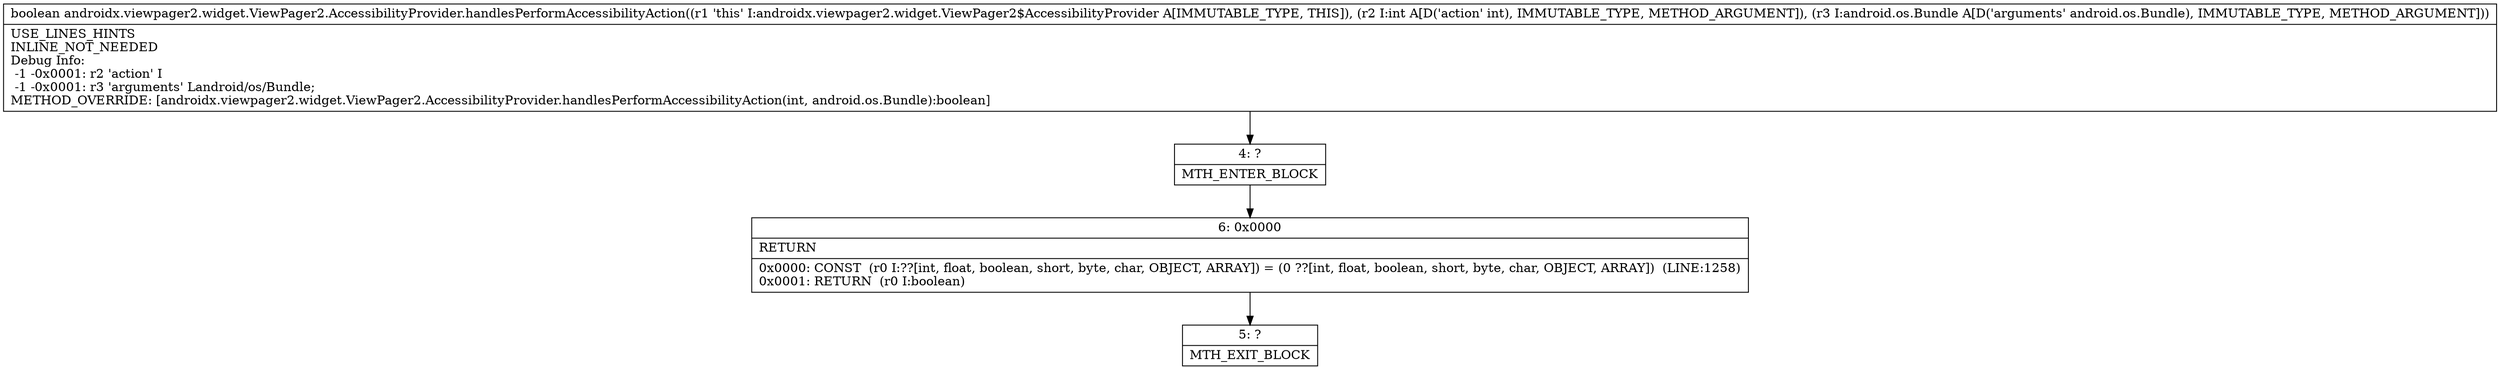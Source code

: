 digraph "CFG forandroidx.viewpager2.widget.ViewPager2.AccessibilityProvider.handlesPerformAccessibilityAction(ILandroid\/os\/Bundle;)Z" {
Node_4 [shape=record,label="{4\:\ ?|MTH_ENTER_BLOCK\l}"];
Node_6 [shape=record,label="{6\:\ 0x0000|RETURN\l|0x0000: CONST  (r0 I:??[int, float, boolean, short, byte, char, OBJECT, ARRAY]) = (0 ??[int, float, boolean, short, byte, char, OBJECT, ARRAY])  (LINE:1258)\l0x0001: RETURN  (r0 I:boolean) \l}"];
Node_5 [shape=record,label="{5\:\ ?|MTH_EXIT_BLOCK\l}"];
MethodNode[shape=record,label="{boolean androidx.viewpager2.widget.ViewPager2.AccessibilityProvider.handlesPerformAccessibilityAction((r1 'this' I:androidx.viewpager2.widget.ViewPager2$AccessibilityProvider A[IMMUTABLE_TYPE, THIS]), (r2 I:int A[D('action' int), IMMUTABLE_TYPE, METHOD_ARGUMENT]), (r3 I:android.os.Bundle A[D('arguments' android.os.Bundle), IMMUTABLE_TYPE, METHOD_ARGUMENT]))  | USE_LINES_HINTS\lINLINE_NOT_NEEDED\lDebug Info:\l  \-1 \-0x0001: r2 'action' I\l  \-1 \-0x0001: r3 'arguments' Landroid\/os\/Bundle;\lMETHOD_OVERRIDE: [androidx.viewpager2.widget.ViewPager2.AccessibilityProvider.handlesPerformAccessibilityAction(int, android.os.Bundle):boolean]\l}"];
MethodNode -> Node_4;Node_4 -> Node_6;
Node_6 -> Node_5;
}


